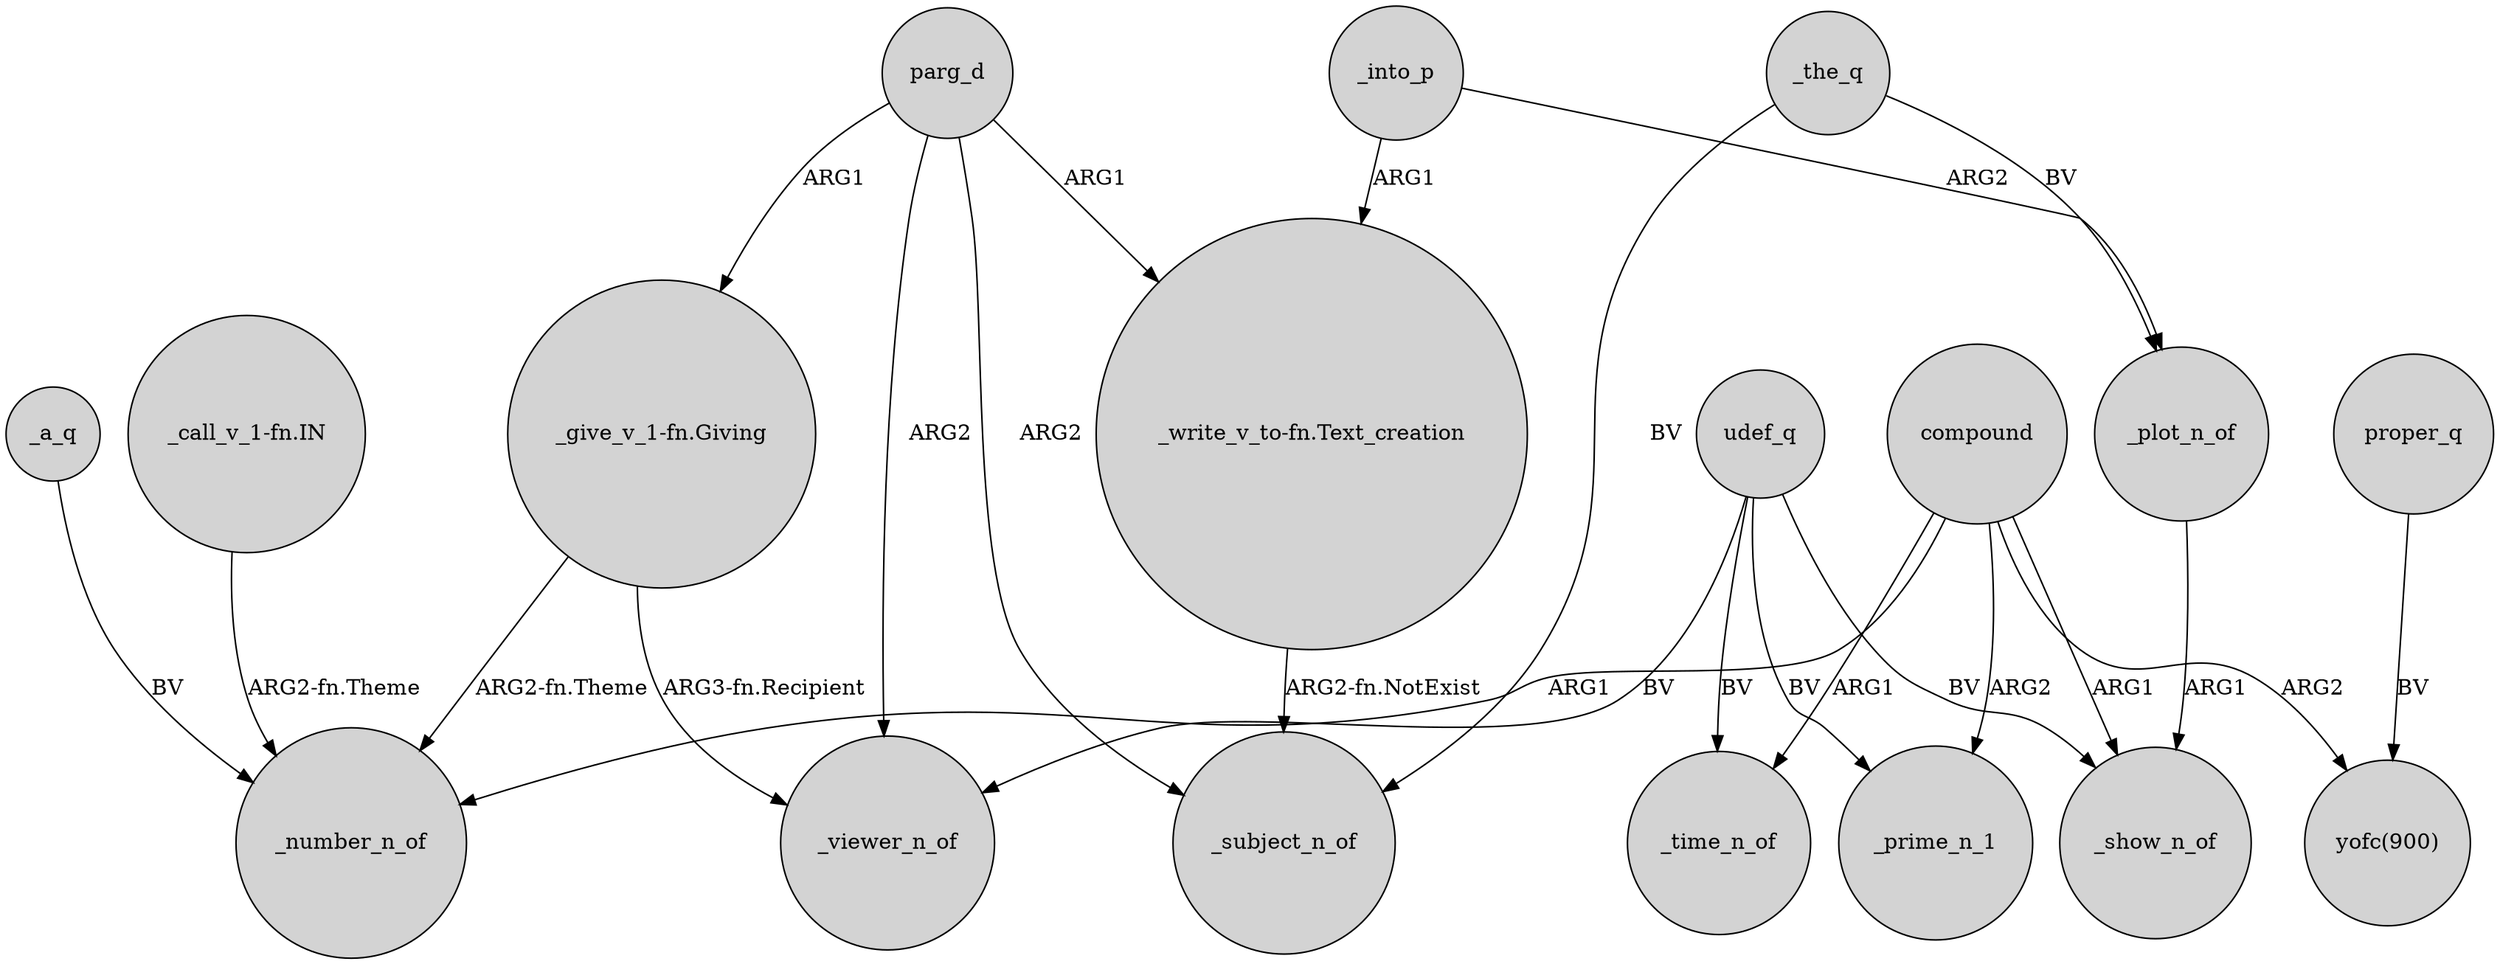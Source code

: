 digraph {
	node [shape=circle style=filled]
	_into_p -> "_write_v_to-fn.Text_creation" [label=ARG1]
	parg_d -> _subject_n_of [label=ARG2]
	compound -> _time_n_of [label=ARG1]
	_a_q -> _number_n_of [label=BV]
	udef_q -> _show_n_of [label=BV]
	"_give_v_1-fn.Giving" -> _viewer_n_of [label="ARG3-fn.Recipient"]
	proper_q -> "yofc(900)" [label=BV]
	"_write_v_to-fn.Text_creation" -> _subject_n_of [label="ARG2-fn.NotExist"]
	compound -> _prime_n_1 [label=ARG2]
	udef_q -> _viewer_n_of [label=BV]
	_the_q -> _subject_n_of [label=BV]
	parg_d -> "_write_v_to-fn.Text_creation" [label=ARG1]
	compound -> _show_n_of [label=ARG1]
	"_give_v_1-fn.Giving" -> _number_n_of [label="ARG2-fn.Theme"]
	udef_q -> _time_n_of [label=BV]
	parg_d -> _viewer_n_of [label=ARG2]
	compound -> _number_n_of [label=ARG1]
	_plot_n_of -> _show_n_of [label=ARG1]
	_the_q -> _plot_n_of [label=BV]
	compound -> "yofc(900)" [label=ARG2]
	udef_q -> _prime_n_1 [label=BV]
	"_call_v_1-fn.IN" -> _number_n_of [label="ARG2-fn.Theme"]
	_into_p -> _plot_n_of [label=ARG2]
	parg_d -> "_give_v_1-fn.Giving" [label=ARG1]
}
